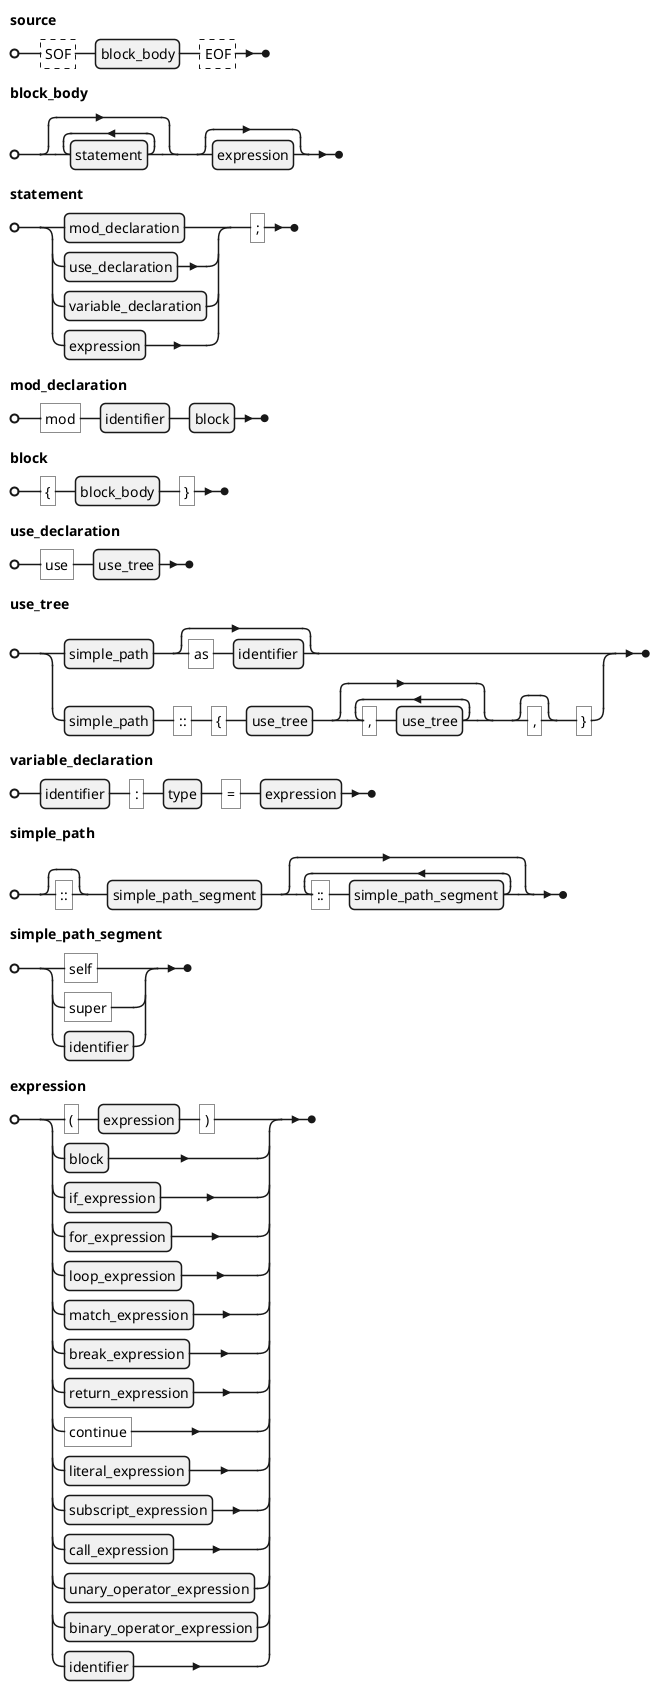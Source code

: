 @startebnf
source = ?SOF?, block_body, ?EOF?;
block_body = {statement}, [expression];
statement = (mod_declaration | use_declaration | variable_declaration | expression), ";";
mod_declaration = "mod", identifier, block;
block = "{", block_body, "}";
use_declaration = "use", use_tree;
use_tree = simple_path, ["as", identifier]
         | simple_path, "::", "{", use_tree, { ",", use_tree }, [","], "}";
variable_declaration = identifier, ":", type, "=", expression;
simple_path = ["::"], simple_path_segment, {"::", simple_path_segment};
simple_path_segment = "self"
                    | "super"
                    | identifier;
expression = "(", expression, ")"
           | block
           | if_expression
           | for_expression
           | loop_expression
           | match_expression
           | break_expression
           | return_expression
           | "continue"
           | literal_expression
           | subscript_expression
           | call_expression
           | unary_operator_expression
           | binary_operator_expression
           | identifier;
           
@endebnf
